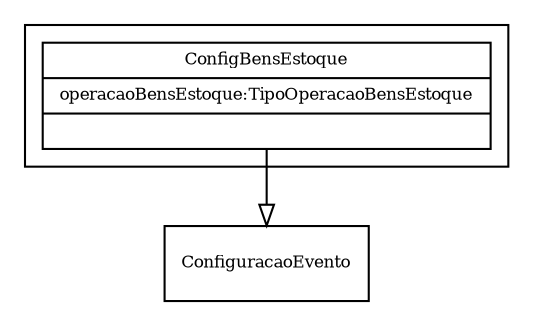 digraph G{
fontname = "Times-Roman"
fontsize = 8

node [
        fontname = "Times-Roman"
        fontsize = 8
        shape = "record"
]

edge [
        fontname = "Times-Roman"
        fontsize = 8
]

subgraph clusterCONFIGURACAO_DE_BENS_DE_ESTOQUE
{
ConfigBensEstoque [label = "{ConfigBensEstoque|operacaoBensEstoque:TipoOperacaoBensEstoque\l|\l}"]
}
edge [ arrowhead = "empty" headlabel = "" taillabel = ""] ConfigBensEstoque -> ConfiguracaoEvento
}
